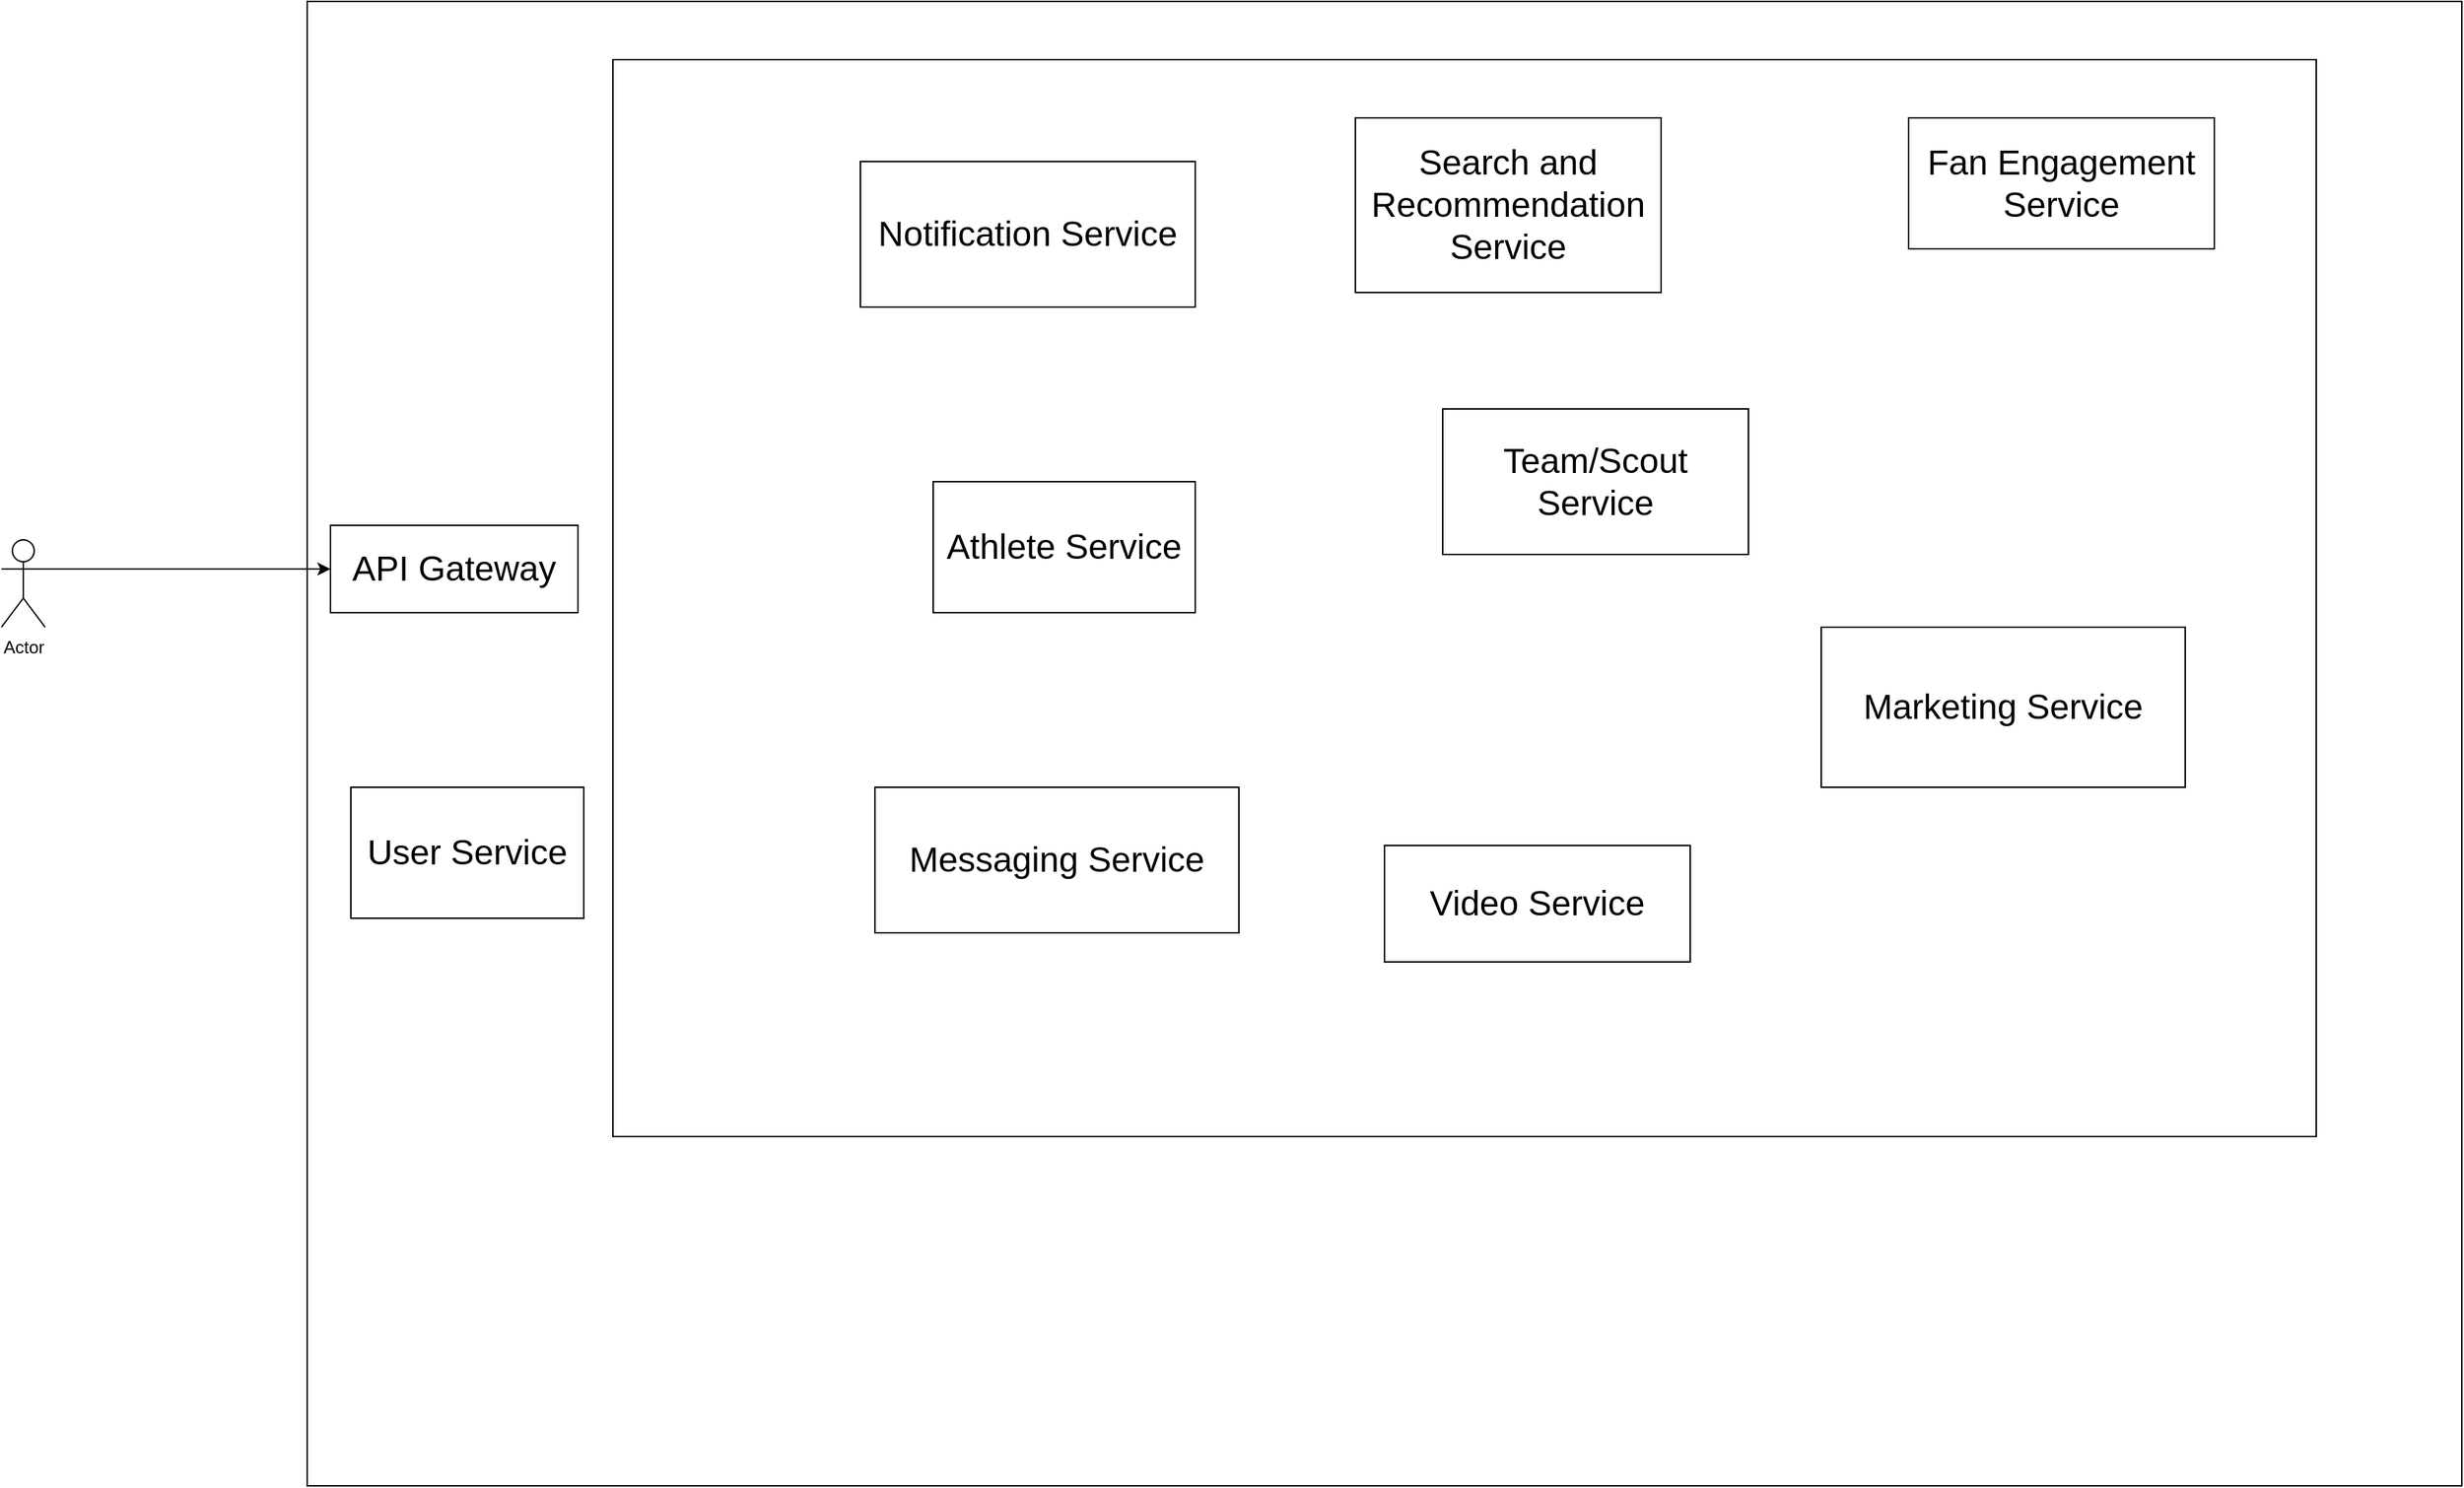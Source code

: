 <mxfile version="22.1.5" type="github">
  <diagram name="Hi-Level Architecture" id="HNBkpJnv1Rv3T8vgbm3T">
    <mxGraphModel dx="2474" dy="1740" grid="1" gridSize="10" guides="1" tooltips="1" connect="1" arrows="1" fold="1" page="1" pageScale="1" pageWidth="850" pageHeight="1100" math="0" shadow="0">
      <root>
        <mxCell id="0" />
        <mxCell id="1" parent="0" />
        <mxCell id="ZXPitcS2j-TIpFaCFvjI-2" value="" style="rounded=0;whiteSpace=wrap;html=1;" vertex="1" parent="1">
          <mxGeometry x="40" y="-50" width="1480" height="1020" as="geometry" />
        </mxCell>
        <mxCell id="TrZe-SQorLr1dVnYNotd-1" value="&lt;font style=&quot;font-size: 24px;&quot;&gt;API Gateway&lt;/font&gt;" style="rounded=0;whiteSpace=wrap;html=1;" parent="1" vertex="1">
          <mxGeometry x="56" y="310" width="170" height="60" as="geometry" />
        </mxCell>
        <mxCell id="ZXPitcS2j-TIpFaCFvjI-1" value="Actor" style="shape=umlActor;verticalLabelPosition=bottom;verticalAlign=top;html=1;outlineConnect=0;" vertex="1" parent="1">
          <mxGeometry x="-170" y="320" width="30" height="60" as="geometry" />
        </mxCell>
        <mxCell id="ZXPitcS2j-TIpFaCFvjI-3" value="" style="endArrow=classic;html=1;rounded=0;exitX=1;exitY=0.333;exitDx=0;exitDy=0;exitPerimeter=0;entryX=0;entryY=0.5;entryDx=0;entryDy=0;" edge="1" parent="1" source="ZXPitcS2j-TIpFaCFvjI-1" target="TrZe-SQorLr1dVnYNotd-1">
          <mxGeometry width="50" height="50" relative="1" as="geometry">
            <mxPoint x="400" y="500" as="sourcePoint" />
            <mxPoint x="450" y="450" as="targetPoint" />
          </mxGeometry>
        </mxCell>
        <mxCell id="ZXPitcS2j-TIpFaCFvjI-4" value="" style="rounded=0;whiteSpace=wrap;html=1;" vertex="1" parent="1">
          <mxGeometry x="250" y="-10" width="1170" height="740" as="geometry" />
        </mxCell>
        <mxCell id="ZXPitcS2j-TIpFaCFvjI-5" value="&lt;font style=&quot;font-size: 24px;&quot;&gt;User Service&lt;/font&gt;" style="rounded=0;whiteSpace=wrap;html=1;" vertex="1" parent="1">
          <mxGeometry x="70" y="490" width="160" height="90" as="geometry" />
        </mxCell>
        <mxCell id="ZXPitcS2j-TIpFaCFvjI-6" value="&lt;font style=&quot;font-size: 24px;&quot;&gt;Athlete Service&lt;/font&gt;" style="rounded=0;whiteSpace=wrap;html=1;" vertex="1" parent="1">
          <mxGeometry x="470" y="280" width="180" height="90" as="geometry" />
        </mxCell>
        <mxCell id="ZXPitcS2j-TIpFaCFvjI-7" value="&lt;font style=&quot;font-size: 24px;&quot;&gt;Team/Scout Service&lt;/font&gt;" style="rounded=0;whiteSpace=wrap;html=1;" vertex="1" parent="1">
          <mxGeometry x="820" y="230" width="210" height="100" as="geometry" />
        </mxCell>
        <mxCell id="ZXPitcS2j-TIpFaCFvjI-8" value="&lt;font style=&quot;font-size: 24px;&quot;&gt;Video Service&lt;/font&gt;" style="rounded=0;whiteSpace=wrap;html=1;" vertex="1" parent="1">
          <mxGeometry x="780" y="530" width="210" height="80" as="geometry" />
        </mxCell>
        <mxCell id="ZXPitcS2j-TIpFaCFvjI-9" value="&lt;font style=&quot;font-size: 24px;&quot;&gt;Messaging Service&lt;/font&gt;" style="rounded=0;whiteSpace=wrap;html=1;" vertex="1" parent="1">
          <mxGeometry x="430" y="490" width="250" height="100" as="geometry" />
        </mxCell>
        <mxCell id="ZXPitcS2j-TIpFaCFvjI-10" value="&lt;font style=&quot;font-size: 24px;&quot;&gt;Search and Recommendation Service&lt;/font&gt;" style="rounded=0;whiteSpace=wrap;html=1;" vertex="1" parent="1">
          <mxGeometry x="760" y="30" width="210" height="120" as="geometry" />
        </mxCell>
        <mxCell id="ZXPitcS2j-TIpFaCFvjI-11" value="&lt;font style=&quot;font-size: 24px;&quot;&gt;Marketing Service&lt;/font&gt;" style="rounded=0;whiteSpace=wrap;html=1;" vertex="1" parent="1">
          <mxGeometry x="1080" y="380" width="250" height="110" as="geometry" />
        </mxCell>
        <mxCell id="ZXPitcS2j-TIpFaCFvjI-12" value="&lt;font style=&quot;font-size: 24px;&quot;&gt;Fan Engagement Service&lt;/font&gt;" style="rounded=0;whiteSpace=wrap;html=1;" vertex="1" parent="1">
          <mxGeometry x="1140" y="30" width="210" height="90" as="geometry" />
        </mxCell>
        <mxCell id="ZXPitcS2j-TIpFaCFvjI-13" value="&lt;font style=&quot;font-size: 24px;&quot;&gt;Notification Service&lt;/font&gt;" style="rounded=0;whiteSpace=wrap;html=1;" vertex="1" parent="1">
          <mxGeometry x="420" y="60" width="230" height="100" as="geometry" />
        </mxCell>
      </root>
    </mxGraphModel>
  </diagram>
</mxfile>

